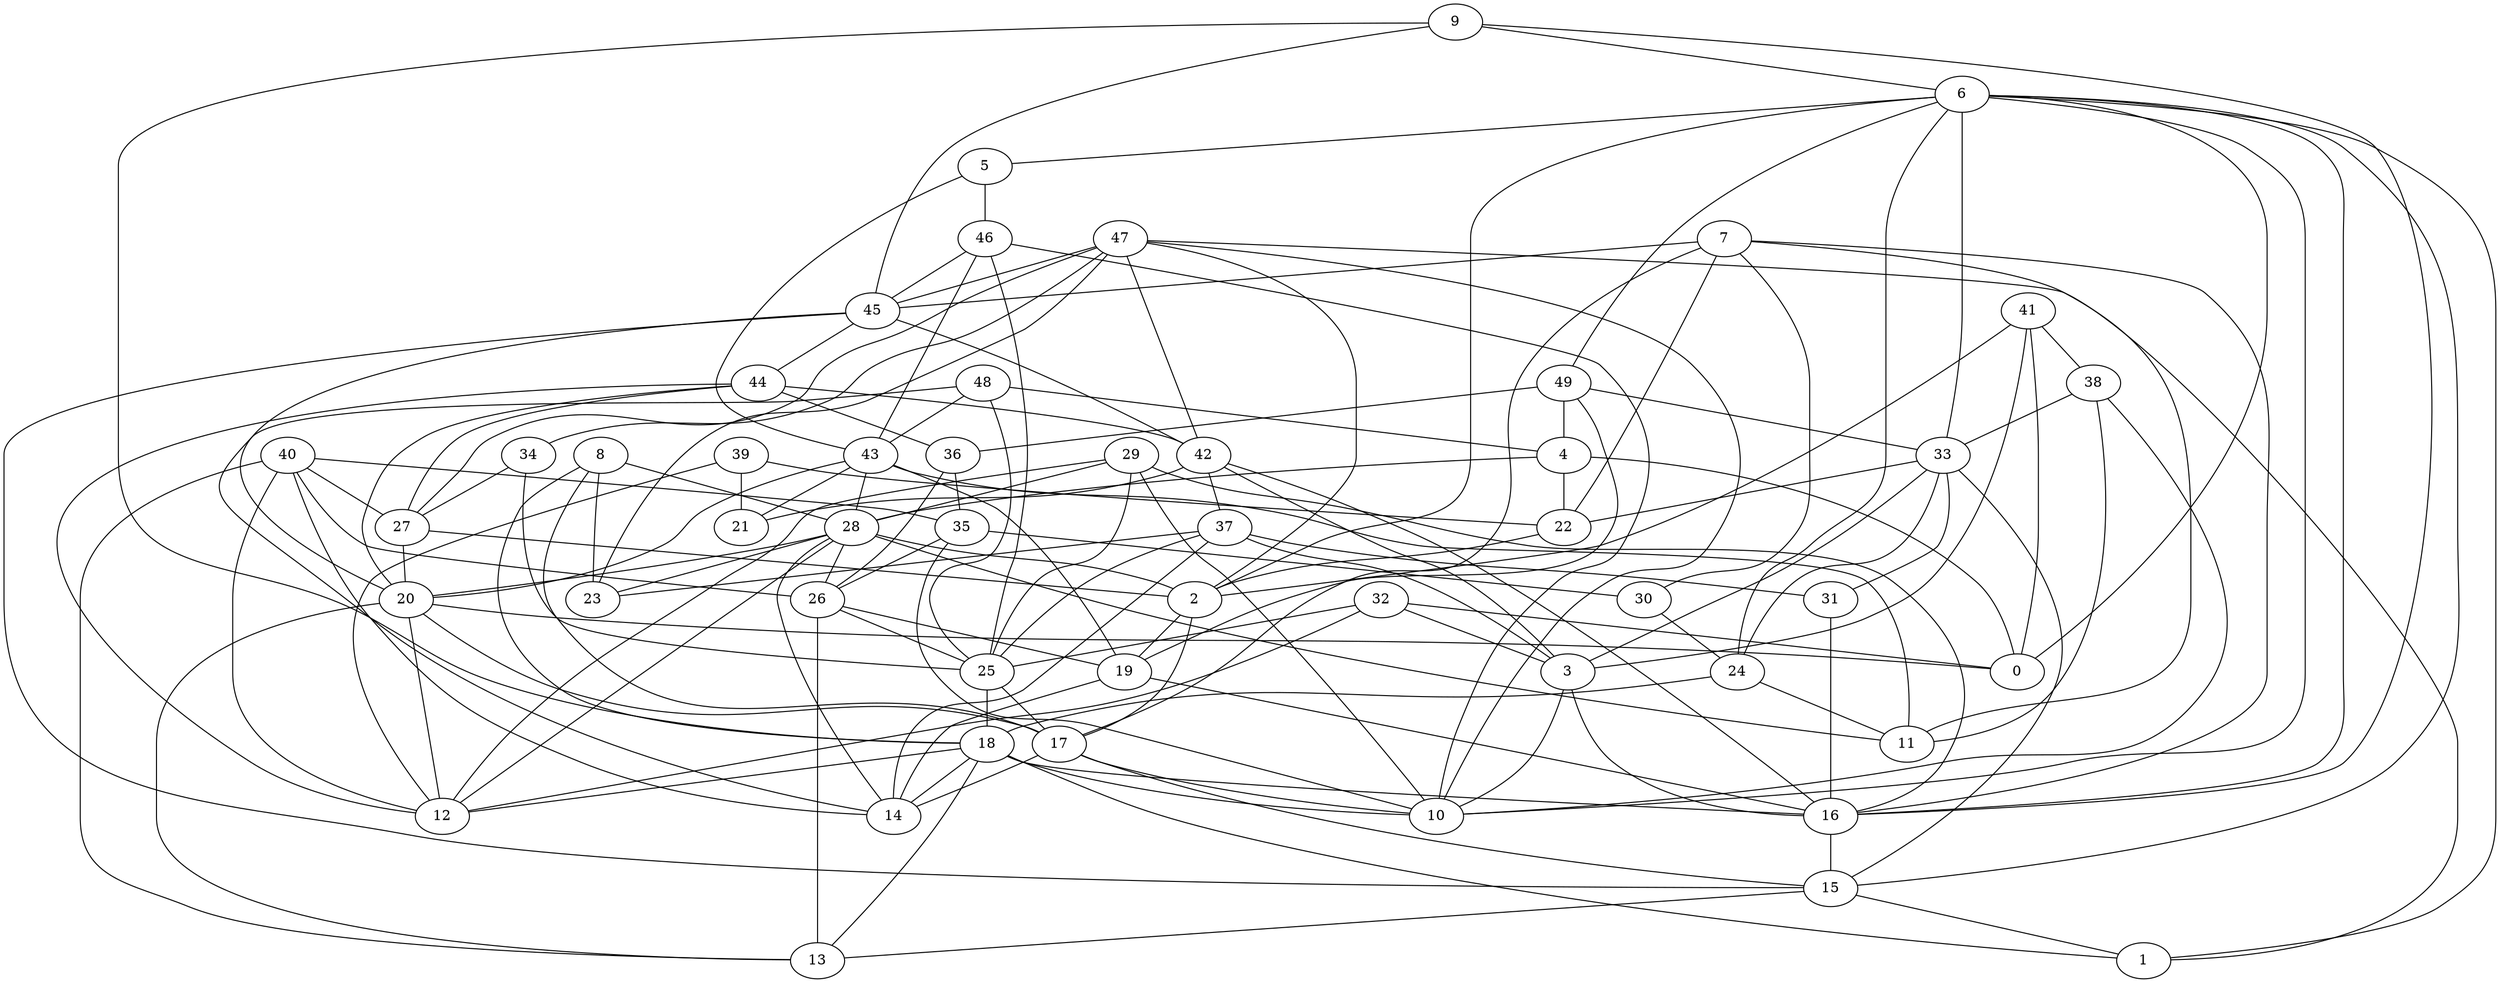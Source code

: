 digraph GG_graph {

subgraph G_graph {
edge [color = black]
"31" -> "16" [dir = none]
"22" -> "2" [dir = none]
"39" -> "21" [dir = none]
"39" -> "12" [dir = none]
"39" -> "22" [dir = none]
"2" -> "19" [dir = none]
"2" -> "17" [dir = none]
"8" -> "23" [dir = none]
"8" -> "17" [dir = none]
"8" -> "28" [dir = none]
"15" -> "13" [dir = none]
"15" -> "1" [dir = none]
"32" -> "0" [dir = none]
"32" -> "12" [dir = none]
"26" -> "25" [dir = none]
"7" -> "16" [dir = none]
"7" -> "30" [dir = none]
"7" -> "22" [dir = none]
"7" -> "11" [dir = none]
"7" -> "17" [dir = none]
"40" -> "27" [dir = none]
"40" -> "12" [dir = none]
"40" -> "26" [dir = none]
"40" -> "13" [dir = none]
"17" -> "15" [dir = none]
"17" -> "14" [dir = none]
"16" -> "15" [dir = none]
"47" -> "27" [dir = none]
"47" -> "45" [dir = none]
"47" -> "2" [dir = none]
"47" -> "1" [dir = none]
"47" -> "34" [dir = none]
"47" -> "42" [dir = none]
"47" -> "10" [dir = none]
"47" -> "23" [dir = none]
"4" -> "22" [dir = none]
"4" -> "28" [dir = none]
"19" -> "14" [dir = none]
"19" -> "16" [dir = none]
"35" -> "30" [dir = none]
"49" -> "33" [dir = none]
"49" -> "19" [dir = none]
"49" -> "4" [dir = none]
"42" -> "16" [dir = none]
"42" -> "21" [dir = none]
"48" -> "25" [dir = none]
"48" -> "43" [dir = none]
"48" -> "4" [dir = none]
"18" -> "13" [dir = none]
"18" -> "1" [dir = none]
"9" -> "45" [dir = none]
"9" -> "6" [dir = none]
"36" -> "35" [dir = none]
"36" -> "26" [dir = none]
"46" -> "45" [dir = none]
"46" -> "43" [dir = none]
"41" -> "38" [dir = none]
"41" -> "2" [dir = none]
"41" -> "3" [dir = none]
"28" -> "11" [dir = none]
"28" -> "12" [dir = none]
"28" -> "26" [dir = none]
"28" -> "2" [dir = none]
"33" -> "15" [dir = none]
"33" -> "22" [dir = none]
"33" -> "24" [dir = none]
"33" -> "31" [dir = none]
"38" -> "33" [dir = none]
"20" -> "0" [dir = none]
"20" -> "12" [dir = none]
"20" -> "17" [dir = none]
"20" -> "13" [dir = none]
"29" -> "10" [dir = none]
"29" -> "25" [dir = none]
"29" -> "16" [dir = none]
"29" -> "28" [dir = none]
"29" -> "12" [dir = none]
"37" -> "25" [dir = none]
"37" -> "23" [dir = none]
"37" -> "14" [dir = none]
"34" -> "25" [dir = none]
"34" -> "27" [dir = none]
"5" -> "46" [dir = none]
"5" -> "43" [dir = none]
"3" -> "16" [dir = none]
"3" -> "10" [dir = none]
"30" -> "24" [dir = none]
"6" -> "24" [dir = none]
"6" -> "2" [dir = none]
"6" -> "10" [dir = none]
"6" -> "15" [dir = none]
"6" -> "0" [dir = none]
"6" -> "5" [dir = none]
"45" -> "20" [dir = none]
"45" -> "42" [dir = none]
"45" -> "44" [dir = none]
"44" -> "36" [dir = none]
"44" -> "20" [dir = none]
"28" -> "23" [dir = none]
"27" -> "20" [dir = none]
"24" -> "11" [dir = none]
"24" -> "18" [dir = none]
"42" -> "37" [dir = none]
"18" -> "10" [dir = none]
"18" -> "14" [dir = none]
"33" -> "3" [dir = none]
"48" -> "14" [dir = none]
"43" -> "20" [dir = none]
"25" -> "18" [dir = none]
"9" -> "16" [dir = none]
"6" -> "33" [dir = none]
"42" -> "3" [dir = none]
"8" -> "18" [dir = none]
"35" -> "10" [dir = none]
"18" -> "16" [dir = none]
"35" -> "26" [dir = none]
"44" -> "27" [dir = none]
"25" -> "17" [dir = none]
"26" -> "19" [dir = none]
"46" -> "10" [dir = none]
"9" -> "18" [dir = none]
"49" -> "36" [dir = none]
"32" -> "3" [dir = none]
"32" -> "25" [dir = none]
"6" -> "49" [dir = none]
"40" -> "35" [dir = none]
"44" -> "42" [dir = none]
"38" -> "10" [dir = none]
"46" -> "25" [dir = none]
"43" -> "19" [dir = none]
"43" -> "11" [dir = none]
"17" -> "10" [dir = none]
"43" -> "28" [dir = none]
"7" -> "45" [dir = none]
"18" -> "12" [dir = none]
"27" -> "2" [dir = none]
"44" -> "12" [dir = none]
"6" -> "1" [dir = none]
"37" -> "31" [dir = none]
"28" -> "14" [dir = none]
"41" -> "0" [dir = none]
"28" -> "20" [dir = none]
"4" -> "0" [dir = none]
"26" -> "13" [dir = none]
"43" -> "21" [dir = none]
"40" -> "14" [dir = none]
"38" -> "11" [dir = none]
"37" -> "3" [dir = none]
"6" -> "16" [dir = none]
"45" -> "15" [dir = none]
}

}
